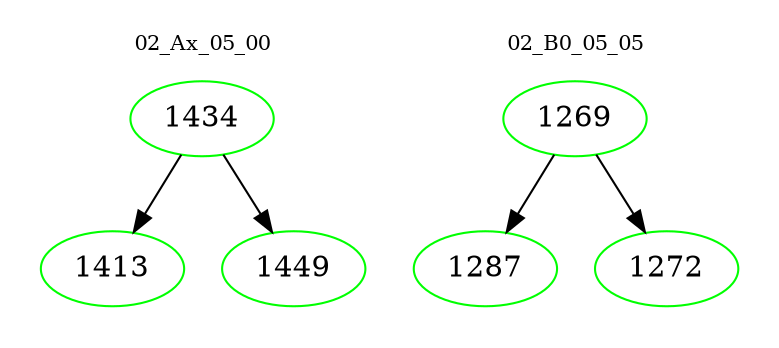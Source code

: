 digraph{
subgraph cluster_0 {
color = white
label = "02_Ax_05_00";
fontsize=10;
T0_1434 [label="1434", color="green"]
T0_1434 -> T0_1413 [color="black"]
T0_1413 [label="1413", color="green"]
T0_1434 -> T0_1449 [color="black"]
T0_1449 [label="1449", color="green"]
}
subgraph cluster_1 {
color = white
label = "02_B0_05_05";
fontsize=10;
T1_1269 [label="1269", color="green"]
T1_1269 -> T1_1287 [color="black"]
T1_1287 [label="1287", color="green"]
T1_1269 -> T1_1272 [color="black"]
T1_1272 [label="1272", color="green"]
}
}
